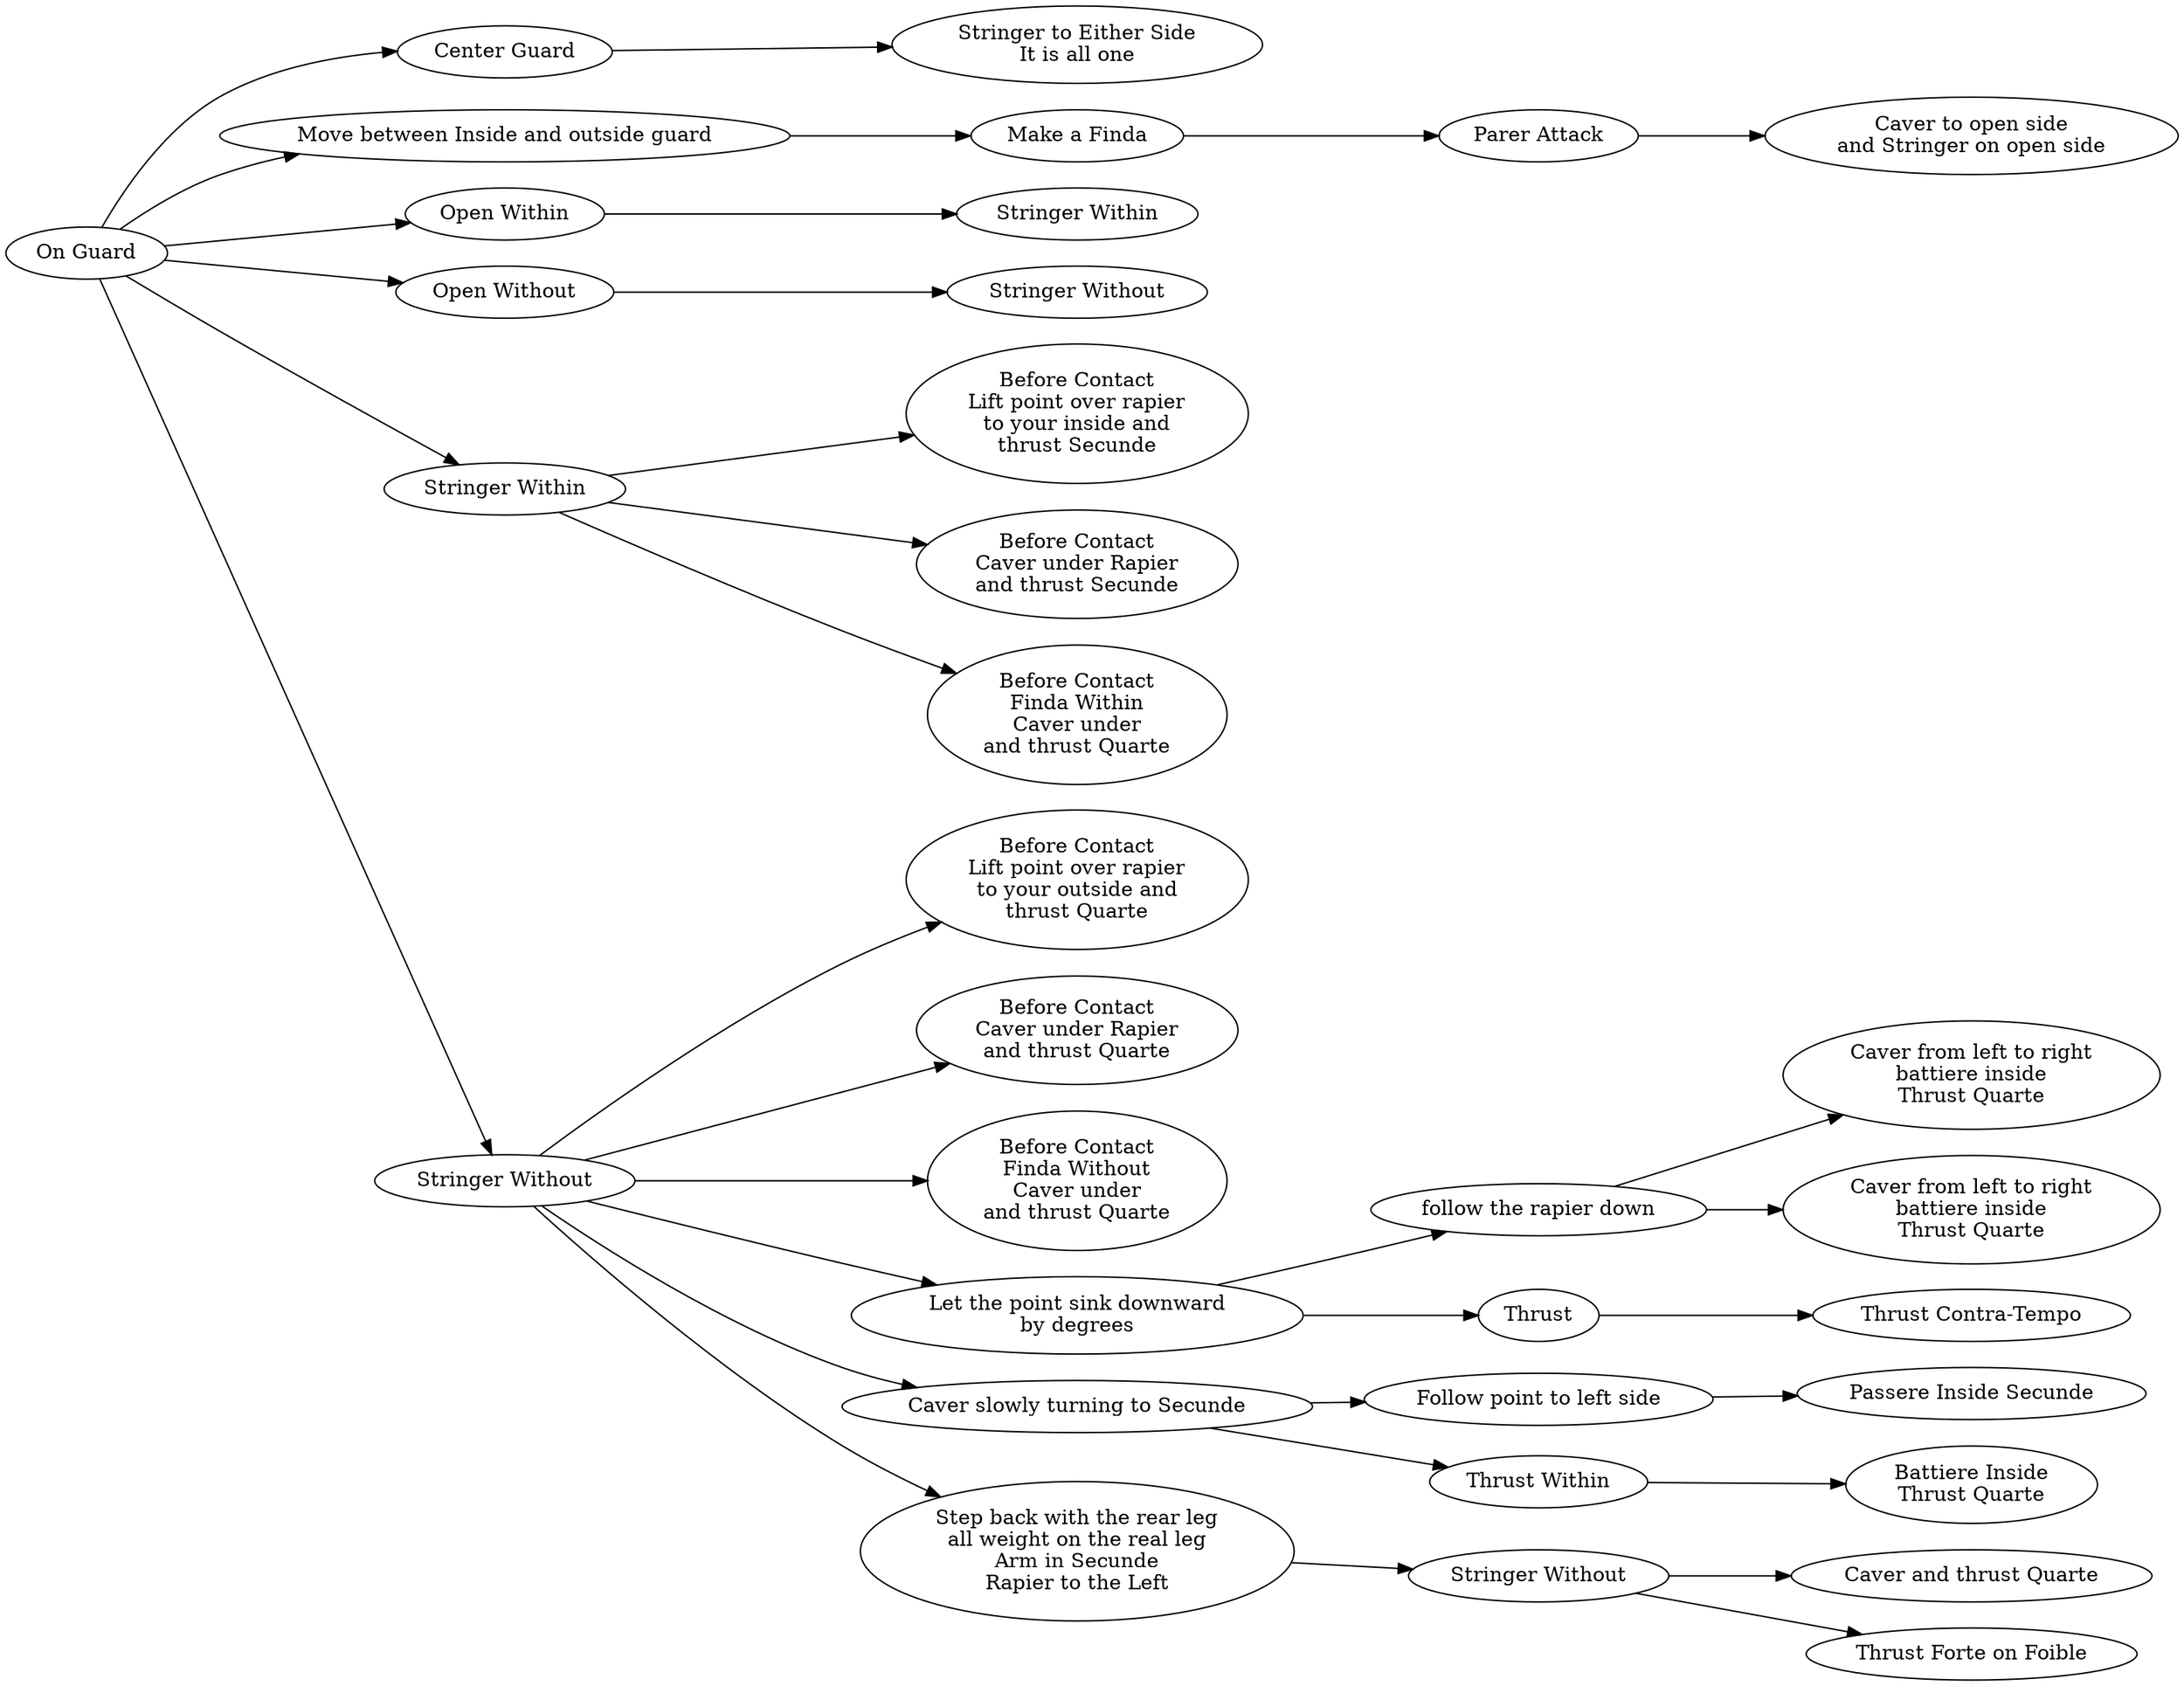 digraph pallas_armata_flowchart {

	rankdir=LR;

antiStringerIn1 [label="Before Contact\nLift point over rapier\nto your inside and\nthrust Secunde" fillcolor=blue]
antiStringerIn2 [label="Before Contact\nCaver under Rapier\nand thrust Secunde" fillcolor=blue]
antiStringerIn3 [label="Before Contact\nFinda Within\nCaver under\nand thrust Quarte" fillcolor=blue]

antiStringerOut1 [label="Before Contact\nLift point over rapier\nto your outside and\nthrust Quarte" fillcolor=blue]
antiStringerOut2 [label="Before Contact\nCaver under Rapier\nand thrust Quarte" fillcolor=blue]
antiStringerOut3 [label="Before Contact\nFinda Without\nCaver under\nand thrust Quarte" fillcolor=blue]
antiStringerOut4a [label="Caver from left to right\nbattiere inside\nThrust Quarte" fillcolor=blue]
antiStringerOut4b [label="Caver from left to right\nbattiere inside\nThrust Quarte" fillcolor=blue]
antiStringerOut4c [label="Thrust Contra-Tempo" fillcolor=blue]
antiStringerOut4->followDown
antiStringerOut4 [label="Let the point sink downward\nby degrees" fillcolor=blue]
antiStringerOut4->thrust
antiStringerOut5a [label="Battiere Inside\nThrust Quarte" fillcolor=blue]
antiStringerOut5b [label="Passere Inside Secunde" fillcolor=blue]
antiStringerOut5->followLeft
antiStringerOut5 [label="Caver slowly turning to Secunde" fillcolor=blue]
antiStringerOut5->thrustWithin
antiStringerOut6a [label="Caver and thrust Quarte" fillcolor=blue]
antiStringerOut6b [label="Thrust Forte on Foible" fillcolor=blue]
antiStringerOut6 [label="Step back with the rear leg\nall weight on the real leg\nArm in Secunde\nRapier to the Left" fillcolor=blue]
antiStringerOut6->stringerWithout2
centerGuard  [label="Center Guard" fillcolor=red]
centerGuard->stringerEither
changeIn2Outside [label="Move between Inside and outside guard" fillcolor=red]
changeIn2Outside->stringerFinda 
followDown->antiStringerOut4a 
followDown->antiStringerOut4b
followDown [label="follow the rapier down" fillcolor=red]
followLeft->antiStringerOut5b 
followLeft [label="Follow point to left side" fillcolor=red]
onGuard->centerGuard
onGuard->changeIn2Outside
onGuard [label="On Guard" fillcolor=blue]      // Starting position
onGuard->openWithin
onGuard->openWithout
onGuard->stringerWithin
onGuard->stringerWithout
openWithin [label="Open Within" fillcolor=red]
openWithin->stringerIn
openWithout [label="Open Without" fillcolor=red] 
openWithout->stringerOut 
parerAttack [label="Parer Attack" fillcolor=red]
parerAttack->stringerCaver 
stringerWithout->antiStringerOut2 
stringerCaver [label="Caver to open side\nand Stringer on open side" fillcolor=blue]
stringerEither [label="Stringer to Either Side\nIt is all one" fillcolor=blue]  // node E
stringerFinda [label="Make a Finda" fillcolor=blue]  // node E
stringerFinda->parerAttack
stringerIn [label="Stringer Within" fillcolor=blue]  // node E
stringerOut [label="Stringer Without" fillcolor=blue]  // node E
stringerWithin->antiStringerIn1 
stringerWithin->antiStringerIn2
stringerWithin->antiStringerIn3
stringerWithin [label="Stringer Within" fillcolor=red]

stringerWithout->antiStringerOut1 
stringerWithout->antiStringerOut3
stringerWithout->antiStringerOut4
stringerWithout->antiStringerOut5
stringerWithout->antiStringerOut6
stringerWithout2->antiStringerOut6a
stringerWithout2->antiStringerOut6b 
stringerWithout [label="Stringer Without" fillcolor=red]
stringerWithout2 [label="Stringer Without" fillcolor=red]
thrust->antiStringerOut4c
thrust  [label="Thrust" fillcolor=red]
thrustWithin->antiStringerOut5a 
thrustWithin [label="Thrust Within" fillcolor=red]
}
